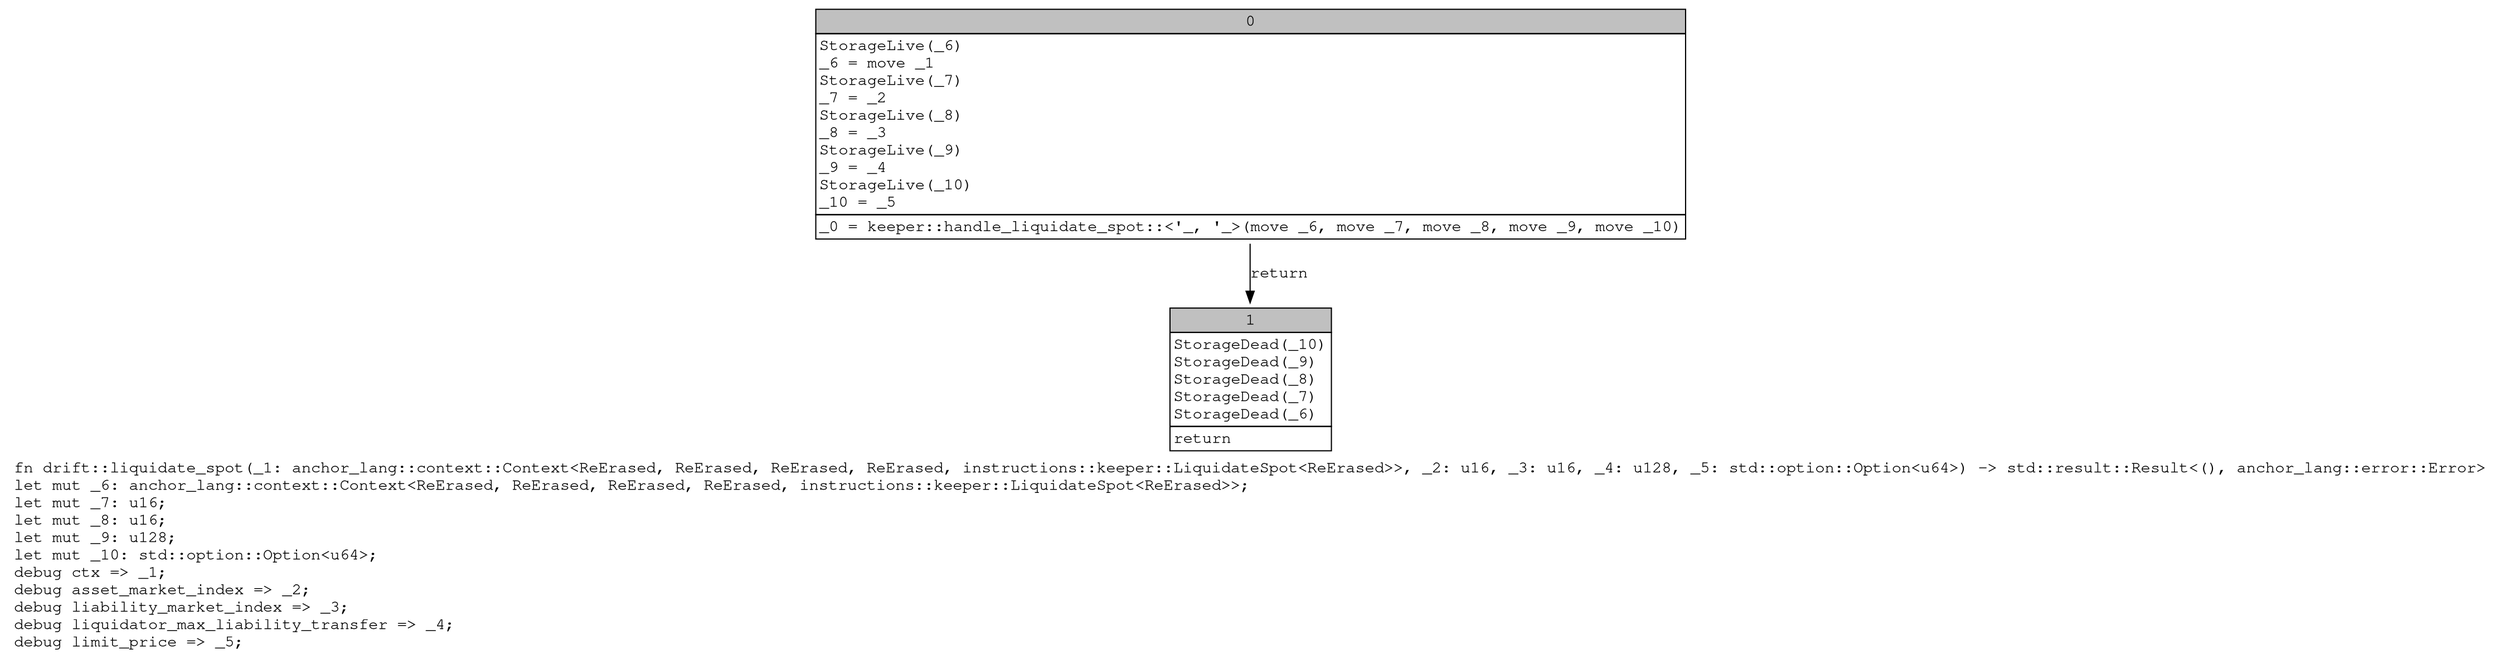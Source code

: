 digraph Mir_0_19939 {
    graph [fontname="Courier, monospace"];
    node [fontname="Courier, monospace"];
    edge [fontname="Courier, monospace"];
    label=<fn drift::liquidate_spot(_1: anchor_lang::context::Context&lt;ReErased, ReErased, ReErased, ReErased, instructions::keeper::LiquidateSpot&lt;ReErased&gt;&gt;, _2: u16, _3: u16, _4: u128, _5: std::option::Option&lt;u64&gt;) -&gt; std::result::Result&lt;(), anchor_lang::error::Error&gt;<br align="left"/>let mut _6: anchor_lang::context::Context&lt;ReErased, ReErased, ReErased, ReErased, instructions::keeper::LiquidateSpot&lt;ReErased&gt;&gt;;<br align="left"/>let mut _7: u16;<br align="left"/>let mut _8: u16;<br align="left"/>let mut _9: u128;<br align="left"/>let mut _10: std::option::Option&lt;u64&gt;;<br align="left"/>debug ctx =&gt; _1;<br align="left"/>debug asset_market_index =&gt; _2;<br align="left"/>debug liability_market_index =&gt; _3;<br align="left"/>debug liquidator_max_liability_transfer =&gt; _4;<br align="left"/>debug limit_price =&gt; _5;<br align="left"/>>;
    bb0__0_19939 [shape="none", label=<<table border="0" cellborder="1" cellspacing="0"><tr><td bgcolor="gray" align="center" colspan="1">0</td></tr><tr><td align="left" balign="left">StorageLive(_6)<br/>_6 = move _1<br/>StorageLive(_7)<br/>_7 = _2<br/>StorageLive(_8)<br/>_8 = _3<br/>StorageLive(_9)<br/>_9 = _4<br/>StorageLive(_10)<br/>_10 = _5<br/></td></tr><tr><td align="left">_0 = keeper::handle_liquidate_spot::&lt;'_, '_&gt;(move _6, move _7, move _8, move _9, move _10)</td></tr></table>>];
    bb1__0_19939 [shape="none", label=<<table border="0" cellborder="1" cellspacing="0"><tr><td bgcolor="gray" align="center" colspan="1">1</td></tr><tr><td align="left" balign="left">StorageDead(_10)<br/>StorageDead(_9)<br/>StorageDead(_8)<br/>StorageDead(_7)<br/>StorageDead(_6)<br/></td></tr><tr><td align="left">return</td></tr></table>>];
    bb0__0_19939 -> bb1__0_19939 [label="return"];
}
